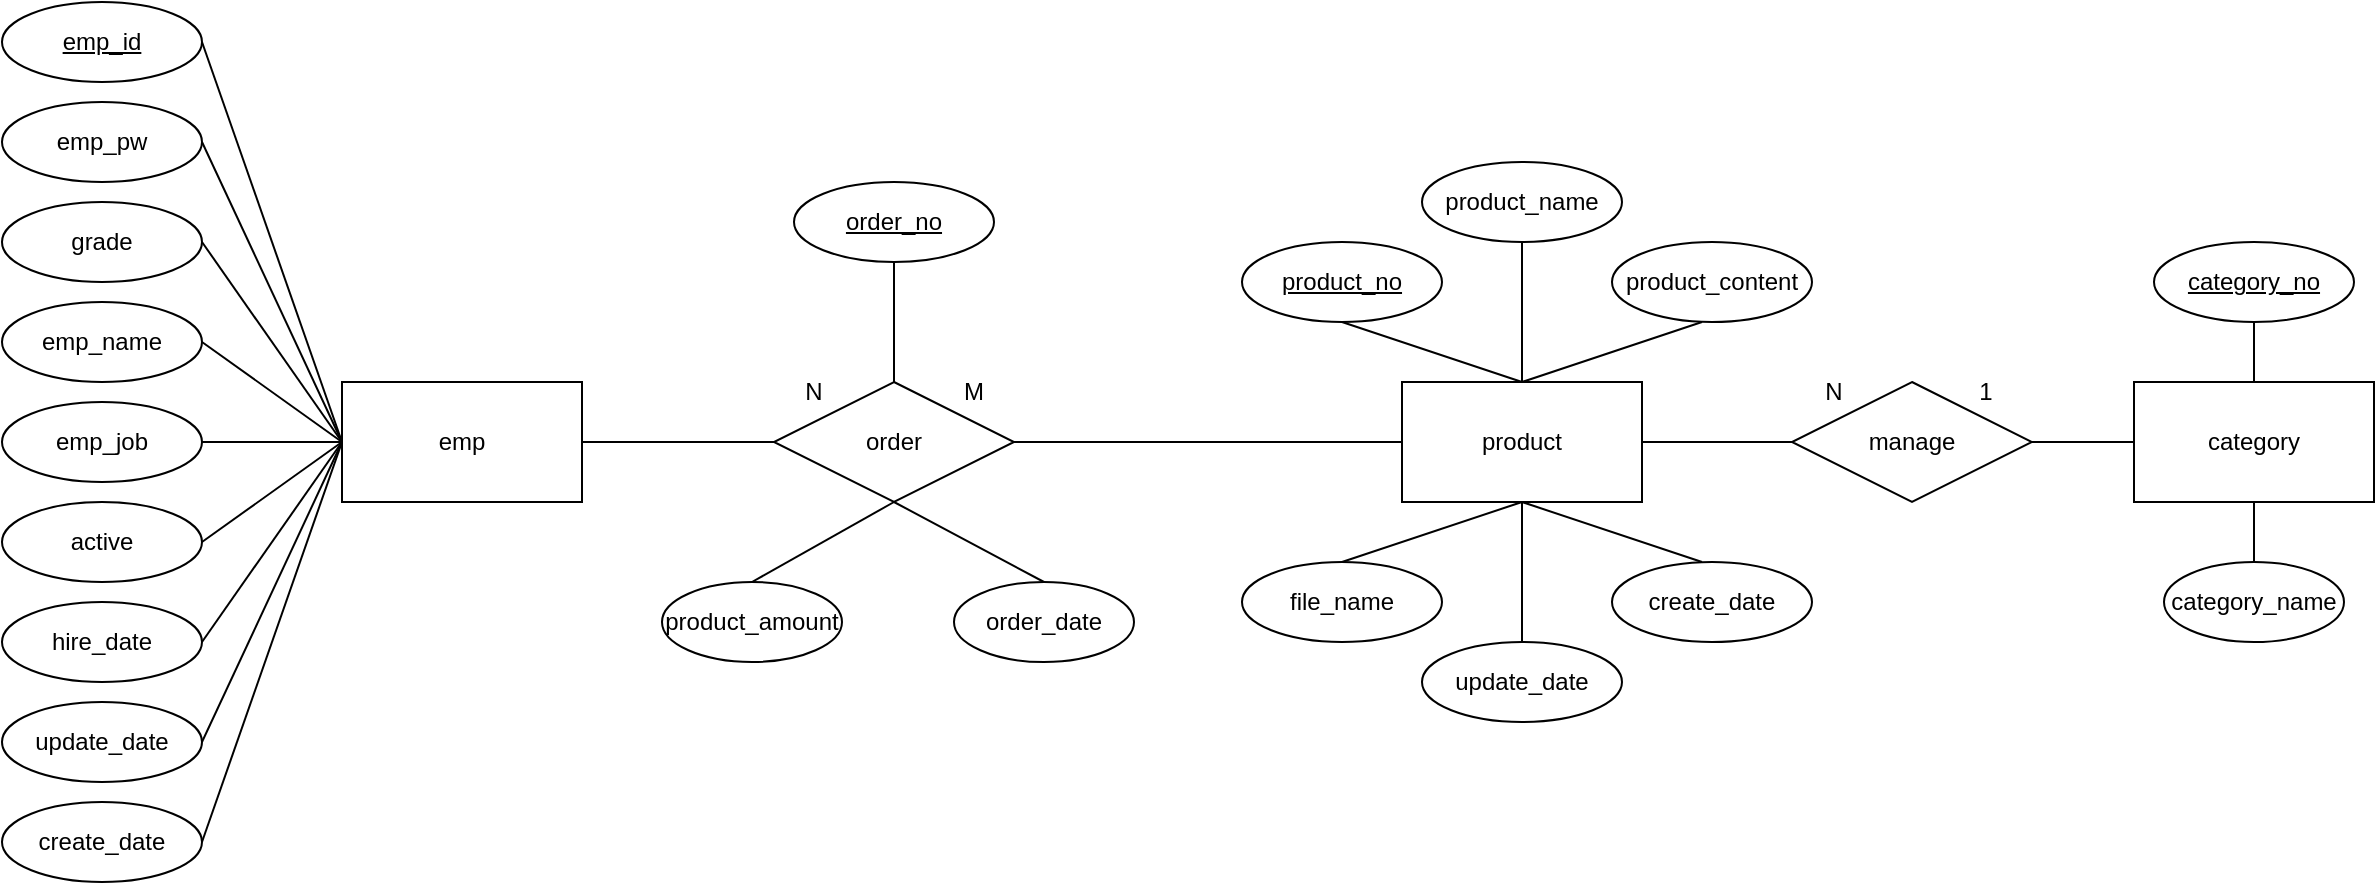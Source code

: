 <mxfile version="24.2.2" type="github">
  <diagram name="페이지-1" id="jJvMwDhSUqC6zhn826RQ">
    <mxGraphModel dx="1434" dy="772" grid="1" gridSize="10" guides="1" tooltips="1" connect="1" arrows="1" fold="1" page="1" pageScale="1" pageWidth="827" pageHeight="1169" math="0" shadow="0">
      <root>
        <mxCell id="0" />
        <mxCell id="1" parent="0" />
        <mxCell id="kuWkdHxe5nKhyegUnPrW-1" value="emp" style="rounded=0;whiteSpace=wrap;html=1;" vertex="1" parent="1">
          <mxGeometry x="180" y="370" width="120" height="60" as="geometry" />
        </mxCell>
        <mxCell id="kuWkdHxe5nKhyegUnPrW-2" value="category" style="rounded=0;whiteSpace=wrap;html=1;" vertex="1" parent="1">
          <mxGeometry x="1076" y="370" width="120" height="60" as="geometry" />
        </mxCell>
        <mxCell id="kuWkdHxe5nKhyegUnPrW-3" value="product" style="rounded=0;whiteSpace=wrap;html=1;" vertex="1" parent="1">
          <mxGeometry x="710" y="370" width="120" height="60" as="geometry" />
        </mxCell>
        <mxCell id="kuWkdHxe5nKhyegUnPrW-18" value="" style="endArrow=none;html=1;rounded=0;exitX=1;exitY=0.5;exitDx=0;exitDy=0;entryX=0;entryY=0.5;entryDx=0;entryDy=0;" edge="1" parent="1" target="kuWkdHxe5nKhyegUnPrW-1">
          <mxGeometry width="50" height="50" relative="1" as="geometry">
            <mxPoint x="110" y="350" as="sourcePoint" />
            <mxPoint x="190" y="410" as="targetPoint" />
          </mxGeometry>
        </mxCell>
        <mxCell id="kuWkdHxe5nKhyegUnPrW-19" value="" style="endArrow=none;html=1;rounded=0;exitX=1;exitY=0.5;exitDx=0;exitDy=0;" edge="1" parent="1">
          <mxGeometry width="50" height="50" relative="1" as="geometry">
            <mxPoint x="110" y="300" as="sourcePoint" />
            <mxPoint x="180" y="400" as="targetPoint" />
          </mxGeometry>
        </mxCell>
        <mxCell id="kuWkdHxe5nKhyegUnPrW-20" value="" style="endArrow=none;html=1;rounded=0;exitX=1;exitY=0.5;exitDx=0;exitDy=0;entryX=0;entryY=0.5;entryDx=0;entryDy=0;" edge="1" parent="1" target="kuWkdHxe5nKhyegUnPrW-1">
          <mxGeometry width="50" height="50" relative="1" as="geometry">
            <mxPoint x="110" y="250" as="sourcePoint" />
            <mxPoint x="200" y="420" as="targetPoint" />
          </mxGeometry>
        </mxCell>
        <mxCell id="kuWkdHxe5nKhyegUnPrW-21" value="" style="endArrow=none;html=1;rounded=0;exitX=1;exitY=0.5;exitDx=0;exitDy=0;entryX=0;entryY=0.5;entryDx=0;entryDy=0;" edge="1" parent="1" target="kuWkdHxe5nKhyegUnPrW-1">
          <mxGeometry width="50" height="50" relative="1" as="geometry">
            <mxPoint x="110" y="400" as="sourcePoint" />
            <mxPoint x="210" y="430" as="targetPoint" />
          </mxGeometry>
        </mxCell>
        <mxCell id="kuWkdHxe5nKhyegUnPrW-22" value="" style="endArrow=none;html=1;rounded=0;exitX=1;exitY=0.5;exitDx=0;exitDy=0;entryX=0;entryY=0.5;entryDx=0;entryDy=0;" edge="1" parent="1" target="kuWkdHxe5nKhyegUnPrW-1">
          <mxGeometry width="50" height="50" relative="1" as="geometry">
            <mxPoint x="110" y="200" as="sourcePoint" />
            <mxPoint x="220" y="440" as="targetPoint" />
          </mxGeometry>
        </mxCell>
        <mxCell id="kuWkdHxe5nKhyegUnPrW-23" value="" style="endArrow=none;html=1;rounded=0;exitX=1;exitY=0.5;exitDx=0;exitDy=0;entryX=0;entryY=0.5;entryDx=0;entryDy=0;" edge="1" parent="1" target="kuWkdHxe5nKhyegUnPrW-1">
          <mxGeometry width="50" height="50" relative="1" as="geometry">
            <mxPoint x="110" y="450" as="sourcePoint" />
            <mxPoint x="230" y="450" as="targetPoint" />
          </mxGeometry>
        </mxCell>
        <mxCell id="kuWkdHxe5nKhyegUnPrW-24" value="" style="endArrow=none;html=1;rounded=0;exitX=1;exitY=0.5;exitDx=0;exitDy=0;" edge="1" parent="1">
          <mxGeometry width="50" height="50" relative="1" as="geometry">
            <mxPoint x="110" y="500" as="sourcePoint" />
            <mxPoint x="180" y="400" as="targetPoint" />
          </mxGeometry>
        </mxCell>
        <mxCell id="kuWkdHxe5nKhyegUnPrW-26" value="" style="endArrow=none;html=1;rounded=0;exitX=1;exitY=0.5;exitDx=0;exitDy=0;entryX=0;entryY=0.5;entryDx=0;entryDy=0;" edge="1" parent="1" target="kuWkdHxe5nKhyegUnPrW-1">
          <mxGeometry width="50" height="50" relative="1" as="geometry">
            <mxPoint x="110" y="550" as="sourcePoint" />
            <mxPoint x="250" y="510" as="targetPoint" />
          </mxGeometry>
        </mxCell>
        <mxCell id="kuWkdHxe5nKhyegUnPrW-27" value="" style="endArrow=none;html=1;rounded=0;exitX=1;exitY=0.5;exitDx=0;exitDy=0;entryX=0;entryY=0.5;entryDx=0;entryDy=0;" edge="1" parent="1" target="kuWkdHxe5nKhyegUnPrW-1">
          <mxGeometry width="50" height="50" relative="1" as="geometry">
            <mxPoint x="110" y="600" as="sourcePoint" />
            <mxPoint x="260" y="480" as="targetPoint" />
          </mxGeometry>
        </mxCell>
        <mxCell id="kuWkdHxe5nKhyegUnPrW-35" value="product_amount" style="ellipse;whiteSpace=wrap;html=1;" vertex="1" parent="1">
          <mxGeometry x="340" y="470" width="90" height="40" as="geometry" />
        </mxCell>
        <mxCell id="kuWkdHxe5nKhyegUnPrW-39" value="" style="endArrow=none;html=1;rounded=0;exitX=0.5;exitY=1;exitDx=0;exitDy=0;entryX=0.5;entryY=0;entryDx=0;entryDy=0;" edge="1" parent="1" target="kuWkdHxe5nKhyegUnPrW-3">
          <mxGeometry width="50" height="50" relative="1" as="geometry">
            <mxPoint x="770" y="300" as="sourcePoint" />
            <mxPoint x="930" y="420" as="targetPoint" />
          </mxGeometry>
        </mxCell>
        <mxCell id="kuWkdHxe5nKhyegUnPrW-40" value="" style="endArrow=none;html=1;rounded=0;exitX=0.5;exitY=1;exitDx=0;exitDy=0;entryX=0.5;entryY=0;entryDx=0;entryDy=0;" edge="1" parent="1" target="kuWkdHxe5nKhyegUnPrW-3">
          <mxGeometry width="50" height="50" relative="1" as="geometry">
            <mxPoint x="860" y="340" as="sourcePoint" />
            <mxPoint x="780" y="380" as="targetPoint" />
          </mxGeometry>
        </mxCell>
        <mxCell id="kuWkdHxe5nKhyegUnPrW-41" value="" style="endArrow=none;html=1;rounded=0;exitX=0.5;exitY=1;exitDx=0;exitDy=0;entryX=0.5;entryY=0;entryDx=0;entryDy=0;" edge="1" parent="1" target="kuWkdHxe5nKhyegUnPrW-3">
          <mxGeometry width="50" height="50" relative="1" as="geometry">
            <mxPoint x="680" y="340" as="sourcePoint" />
            <mxPoint x="790" y="390" as="targetPoint" />
          </mxGeometry>
        </mxCell>
        <mxCell id="kuWkdHxe5nKhyegUnPrW-42" value="" style="endArrow=none;html=1;rounded=0;exitX=0.5;exitY=1;exitDx=0;exitDy=0;entryX=0.5;entryY=0;entryDx=0;entryDy=0;" edge="1" parent="1" source="kuWkdHxe5nKhyegUnPrW-3">
          <mxGeometry width="50" height="50" relative="1" as="geometry">
            <mxPoint x="800" y="330" as="sourcePoint" />
            <mxPoint x="680" y="460" as="targetPoint" />
          </mxGeometry>
        </mxCell>
        <mxCell id="kuWkdHxe5nKhyegUnPrW-43" value="" style="endArrow=none;html=1;rounded=0;entryX=0.5;entryY=0;entryDx=0;entryDy=0;" edge="1" parent="1">
          <mxGeometry width="50" height="50" relative="1" as="geometry">
            <mxPoint x="770" y="430" as="sourcePoint" />
            <mxPoint x="770" y="500" as="targetPoint" />
          </mxGeometry>
        </mxCell>
        <mxCell id="kuWkdHxe5nKhyegUnPrW-44" value="" style="endArrow=none;html=1;rounded=0;exitX=0.5;exitY=1;exitDx=0;exitDy=0;entryX=0.5;entryY=0;entryDx=0;entryDy=0;" edge="1" parent="1" source="kuWkdHxe5nKhyegUnPrW-3">
          <mxGeometry width="50" height="50" relative="1" as="geometry">
            <mxPoint x="820" y="350" as="sourcePoint" />
            <mxPoint x="860" y="460" as="targetPoint" />
          </mxGeometry>
        </mxCell>
        <mxCell id="kuWkdHxe5nKhyegUnPrW-45" value="category_name" style="ellipse;whiteSpace=wrap;html=1;" vertex="1" parent="1">
          <mxGeometry x="1091" y="460" width="90" height="40" as="geometry" />
        </mxCell>
        <mxCell id="kuWkdHxe5nKhyegUnPrW-46" value="" style="endArrow=none;html=1;rounded=0;exitX=0.5;exitY=0;exitDx=0;exitDy=0;entryX=0.5;entryY=1;entryDx=0;entryDy=0;" edge="1" parent="1" source="kuWkdHxe5nKhyegUnPrW-45" target="kuWkdHxe5nKhyegUnPrW-2">
          <mxGeometry width="50" height="50" relative="1" as="geometry">
            <mxPoint x="1045" y="540" as="sourcePoint" />
            <mxPoint x="1045" y="400" as="targetPoint" />
          </mxGeometry>
        </mxCell>
        <mxCell id="kuWkdHxe5nKhyegUnPrW-48" value="" style="endArrow=none;html=1;rounded=0;exitX=1;exitY=0.5;exitDx=0;exitDy=0;entryX=0;entryY=0.5;entryDx=0;entryDy=0;" edge="1" parent="1" source="kuWkdHxe5nKhyegUnPrW-1" target="kuWkdHxe5nKhyegUnPrW-61">
          <mxGeometry width="50" height="50" relative="1" as="geometry">
            <mxPoint x="380" y="310" as="sourcePoint" />
            <mxPoint x="480" y="400" as="targetPoint" />
          </mxGeometry>
        </mxCell>
        <mxCell id="kuWkdHxe5nKhyegUnPrW-51" value="" style="endArrow=none;html=1;rounded=0;entryX=0;entryY=0.5;entryDx=0;entryDy=0;exitX=1;exitY=0.5;exitDx=0;exitDy=0;" edge="1" parent="1" source="kuWkdHxe5nKhyegUnPrW-61" target="kuWkdHxe5nKhyegUnPrW-3">
          <mxGeometry width="50" height="50" relative="1" as="geometry">
            <mxPoint x="620" y="400" as="sourcePoint" />
            <mxPoint x="530" y="230" as="targetPoint" />
          </mxGeometry>
        </mxCell>
        <mxCell id="kuWkdHxe5nKhyegUnPrW-52" value="" style="endArrow=none;html=1;rounded=0;exitX=1;exitY=0.5;exitDx=0;exitDy=0;entryX=0;entryY=0.5;entryDx=0;entryDy=0;" edge="1" parent="1" source="kuWkdHxe5nKhyegUnPrW-3">
          <mxGeometry width="50" height="50" relative="1" as="geometry">
            <mxPoint x="915" y="230" as="sourcePoint" />
            <mxPoint x="905" y="400" as="targetPoint" />
          </mxGeometry>
        </mxCell>
        <mxCell id="kuWkdHxe5nKhyegUnPrW-54" value="" style="endArrow=none;html=1;rounded=0;exitX=1;exitY=0.5;exitDx=0;exitDy=0;entryX=0;entryY=0.5;entryDx=0;entryDy=0;" edge="1" parent="1" target="kuWkdHxe5nKhyegUnPrW-2">
          <mxGeometry width="50" height="50" relative="1" as="geometry">
            <mxPoint x="1015" y="400" as="sourcePoint" />
            <mxPoint x="1160" y="600" as="targetPoint" />
          </mxGeometry>
        </mxCell>
        <mxCell id="kuWkdHxe5nKhyegUnPrW-55" value="N" style="text;html=1;align=center;verticalAlign=middle;whiteSpace=wrap;rounded=0;movable=1;resizable=1;rotatable=1;deletable=1;editable=1;locked=0;connectable=1;" vertex="1" parent="1">
          <mxGeometry x="386" y="360" width="60" height="30" as="geometry" />
        </mxCell>
        <mxCell id="kuWkdHxe5nKhyegUnPrW-56" value="M" style="text;html=1;align=center;verticalAlign=middle;whiteSpace=wrap;rounded=0;movable=1;resizable=1;rotatable=1;deletable=1;editable=1;locked=0;connectable=1;" vertex="1" parent="1">
          <mxGeometry x="466" y="360" width="60" height="30" as="geometry" />
        </mxCell>
        <mxCell id="kuWkdHxe5nKhyegUnPrW-57" value="N" style="text;html=1;align=center;verticalAlign=middle;whiteSpace=wrap;rounded=0;" vertex="1" parent="1">
          <mxGeometry x="896" y="360" width="60" height="30" as="geometry" />
        </mxCell>
        <mxCell id="kuWkdHxe5nKhyegUnPrW-58" value="1" style="text;html=1;align=center;verticalAlign=middle;whiteSpace=wrap;rounded=0;" vertex="1" parent="1">
          <mxGeometry x="972" y="360" width="60" height="30" as="geometry" />
        </mxCell>
        <mxCell id="kuWkdHxe5nKhyegUnPrW-60" value="emp_id" style="ellipse;whiteSpace=wrap;html=1;align=center;fontStyle=4;" vertex="1" parent="1">
          <mxGeometry x="10" y="180" width="100" height="40" as="geometry" />
        </mxCell>
        <mxCell id="kuWkdHxe5nKhyegUnPrW-61" value="order" style="shape=rhombus;perimeter=rhombusPerimeter;whiteSpace=wrap;html=1;align=center;" vertex="1" parent="1">
          <mxGeometry x="396" y="370" width="120" height="60" as="geometry" />
        </mxCell>
        <mxCell id="kuWkdHxe5nKhyegUnPrW-62" value="emp_name" style="ellipse;whiteSpace=wrap;html=1;align=center;" vertex="1" parent="1">
          <mxGeometry x="10" y="330" width="100" height="40" as="geometry" />
        </mxCell>
        <mxCell id="kuWkdHxe5nKhyegUnPrW-63" value="emp_pw" style="ellipse;whiteSpace=wrap;html=1;align=center;" vertex="1" parent="1">
          <mxGeometry x="10" y="230" width="100" height="40" as="geometry" />
        </mxCell>
        <mxCell id="kuWkdHxe5nKhyegUnPrW-64" value="grade" style="ellipse;whiteSpace=wrap;html=1;align=center;" vertex="1" parent="1">
          <mxGeometry x="10" y="280" width="100" height="40" as="geometry" />
        </mxCell>
        <mxCell id="kuWkdHxe5nKhyegUnPrW-65" value="emp_job" style="ellipse;whiteSpace=wrap;html=1;align=center;" vertex="1" parent="1">
          <mxGeometry x="10" y="380" width="100" height="40" as="geometry" />
        </mxCell>
        <mxCell id="kuWkdHxe5nKhyegUnPrW-66" value="active" style="ellipse;whiteSpace=wrap;html=1;align=center;" vertex="1" parent="1">
          <mxGeometry x="10" y="430" width="100" height="40" as="geometry" />
        </mxCell>
        <mxCell id="kuWkdHxe5nKhyegUnPrW-67" value="hire_date" style="ellipse;whiteSpace=wrap;html=1;align=center;" vertex="1" parent="1">
          <mxGeometry x="10" y="480" width="100" height="40" as="geometry" />
        </mxCell>
        <mxCell id="kuWkdHxe5nKhyegUnPrW-68" value="update_date" style="ellipse;whiteSpace=wrap;html=1;align=center;" vertex="1" parent="1">
          <mxGeometry x="10" y="530" width="100" height="40" as="geometry" />
        </mxCell>
        <mxCell id="kuWkdHxe5nKhyegUnPrW-69" value="create_date" style="ellipse;whiteSpace=wrap;html=1;align=center;" vertex="1" parent="1">
          <mxGeometry x="10" y="580" width="100" height="40" as="geometry" />
        </mxCell>
        <mxCell id="kuWkdHxe5nKhyegUnPrW-70" value="order_no" style="ellipse;whiteSpace=wrap;html=1;align=center;fontStyle=4;" vertex="1" parent="1">
          <mxGeometry x="406" y="270" width="100" height="40" as="geometry" />
        </mxCell>
        <mxCell id="kuWkdHxe5nKhyegUnPrW-71" value="product_no" style="ellipse;whiteSpace=wrap;html=1;align=center;fontStyle=4;" vertex="1" parent="1">
          <mxGeometry x="630" y="300" width="100" height="40" as="geometry" />
        </mxCell>
        <mxCell id="kuWkdHxe5nKhyegUnPrW-72" value="product_name" style="ellipse;whiteSpace=wrap;html=1;align=center;" vertex="1" parent="1">
          <mxGeometry x="720" y="260" width="100" height="40" as="geometry" />
        </mxCell>
        <mxCell id="kuWkdHxe5nKhyegUnPrW-73" value="product_content" style="ellipse;whiteSpace=wrap;html=1;align=center;" vertex="1" parent="1">
          <mxGeometry x="815" y="300" width="100" height="40" as="geometry" />
        </mxCell>
        <mxCell id="kuWkdHxe5nKhyegUnPrW-74" value="file_name" style="ellipse;whiteSpace=wrap;html=1;align=center;" vertex="1" parent="1">
          <mxGeometry x="630" y="460" width="100" height="40" as="geometry" />
        </mxCell>
        <mxCell id="kuWkdHxe5nKhyegUnPrW-75" value="update_date" style="ellipse;whiteSpace=wrap;html=1;align=center;" vertex="1" parent="1">
          <mxGeometry x="720" y="500" width="100" height="40" as="geometry" />
        </mxCell>
        <mxCell id="kuWkdHxe5nKhyegUnPrW-76" value="create_date" style="ellipse;whiteSpace=wrap;html=1;align=center;" vertex="1" parent="1">
          <mxGeometry x="815" y="460" width="100" height="40" as="geometry" />
        </mxCell>
        <mxCell id="kuWkdHxe5nKhyegUnPrW-77" value="category_no" style="ellipse;whiteSpace=wrap;html=1;align=center;fontStyle=4;" vertex="1" parent="1">
          <mxGeometry x="1086" y="300" width="100" height="40" as="geometry" />
        </mxCell>
        <mxCell id="kuWkdHxe5nKhyegUnPrW-78" value="" style="endArrow=none;html=1;rounded=0;exitX=0.5;exitY=0;exitDx=0;exitDy=0;entryX=0.5;entryY=1;entryDx=0;entryDy=0;" edge="1" parent="1" source="kuWkdHxe5nKhyegUnPrW-2" target="kuWkdHxe5nKhyegUnPrW-77">
          <mxGeometry width="50" height="50" relative="1" as="geometry">
            <mxPoint x="1215" y="420" as="sourcePoint" />
            <mxPoint x="1274" y="280" as="targetPoint" />
          </mxGeometry>
        </mxCell>
        <mxCell id="kuWkdHxe5nKhyegUnPrW-79" value="" style="endArrow=none;html=1;rounded=0;exitX=0.5;exitY=1;exitDx=0;exitDy=0;entryX=0.5;entryY=0;entryDx=0;entryDy=0;" edge="1" parent="1" source="kuWkdHxe5nKhyegUnPrW-70" target="kuWkdHxe5nKhyegUnPrW-61">
          <mxGeometry width="50" height="50" relative="1" as="geometry">
            <mxPoint x="516" y="310" as="sourcePoint" />
            <mxPoint x="516" y="380" as="targetPoint" />
          </mxGeometry>
        </mxCell>
        <mxCell id="kuWkdHxe5nKhyegUnPrW-80" value="order_date" style="ellipse;whiteSpace=wrap;html=1;" vertex="1" parent="1">
          <mxGeometry x="486" y="470" width="90" height="40" as="geometry" />
        </mxCell>
        <mxCell id="kuWkdHxe5nKhyegUnPrW-81" value="" style="endArrow=none;html=1;rounded=0;exitX=0.5;exitY=1;exitDx=0;exitDy=0;entryX=0.5;entryY=0;entryDx=0;entryDy=0;" edge="1" parent="1" source="kuWkdHxe5nKhyegUnPrW-61" target="kuWkdHxe5nKhyegUnPrW-35">
          <mxGeometry width="50" height="50" relative="1" as="geometry">
            <mxPoint x="455.5" y="530" as="sourcePoint" />
            <mxPoint x="455.5" y="590" as="targetPoint" />
          </mxGeometry>
        </mxCell>
        <mxCell id="kuWkdHxe5nKhyegUnPrW-82" value="" style="endArrow=none;html=1;rounded=0;entryX=0.5;entryY=0;entryDx=0;entryDy=0;" edge="1" parent="1" target="kuWkdHxe5nKhyegUnPrW-80">
          <mxGeometry width="50" height="50" relative="1" as="geometry">
            <mxPoint x="456" y="430" as="sourcePoint" />
            <mxPoint x="476" y="390" as="targetPoint" />
          </mxGeometry>
        </mxCell>
        <mxCell id="kuWkdHxe5nKhyegUnPrW-83" value="manage" style="shape=rhombus;perimeter=rhombusPerimeter;whiteSpace=wrap;html=1;align=center;" vertex="1" parent="1">
          <mxGeometry x="905" y="370" width="120" height="60" as="geometry" />
        </mxCell>
      </root>
    </mxGraphModel>
  </diagram>
</mxfile>
